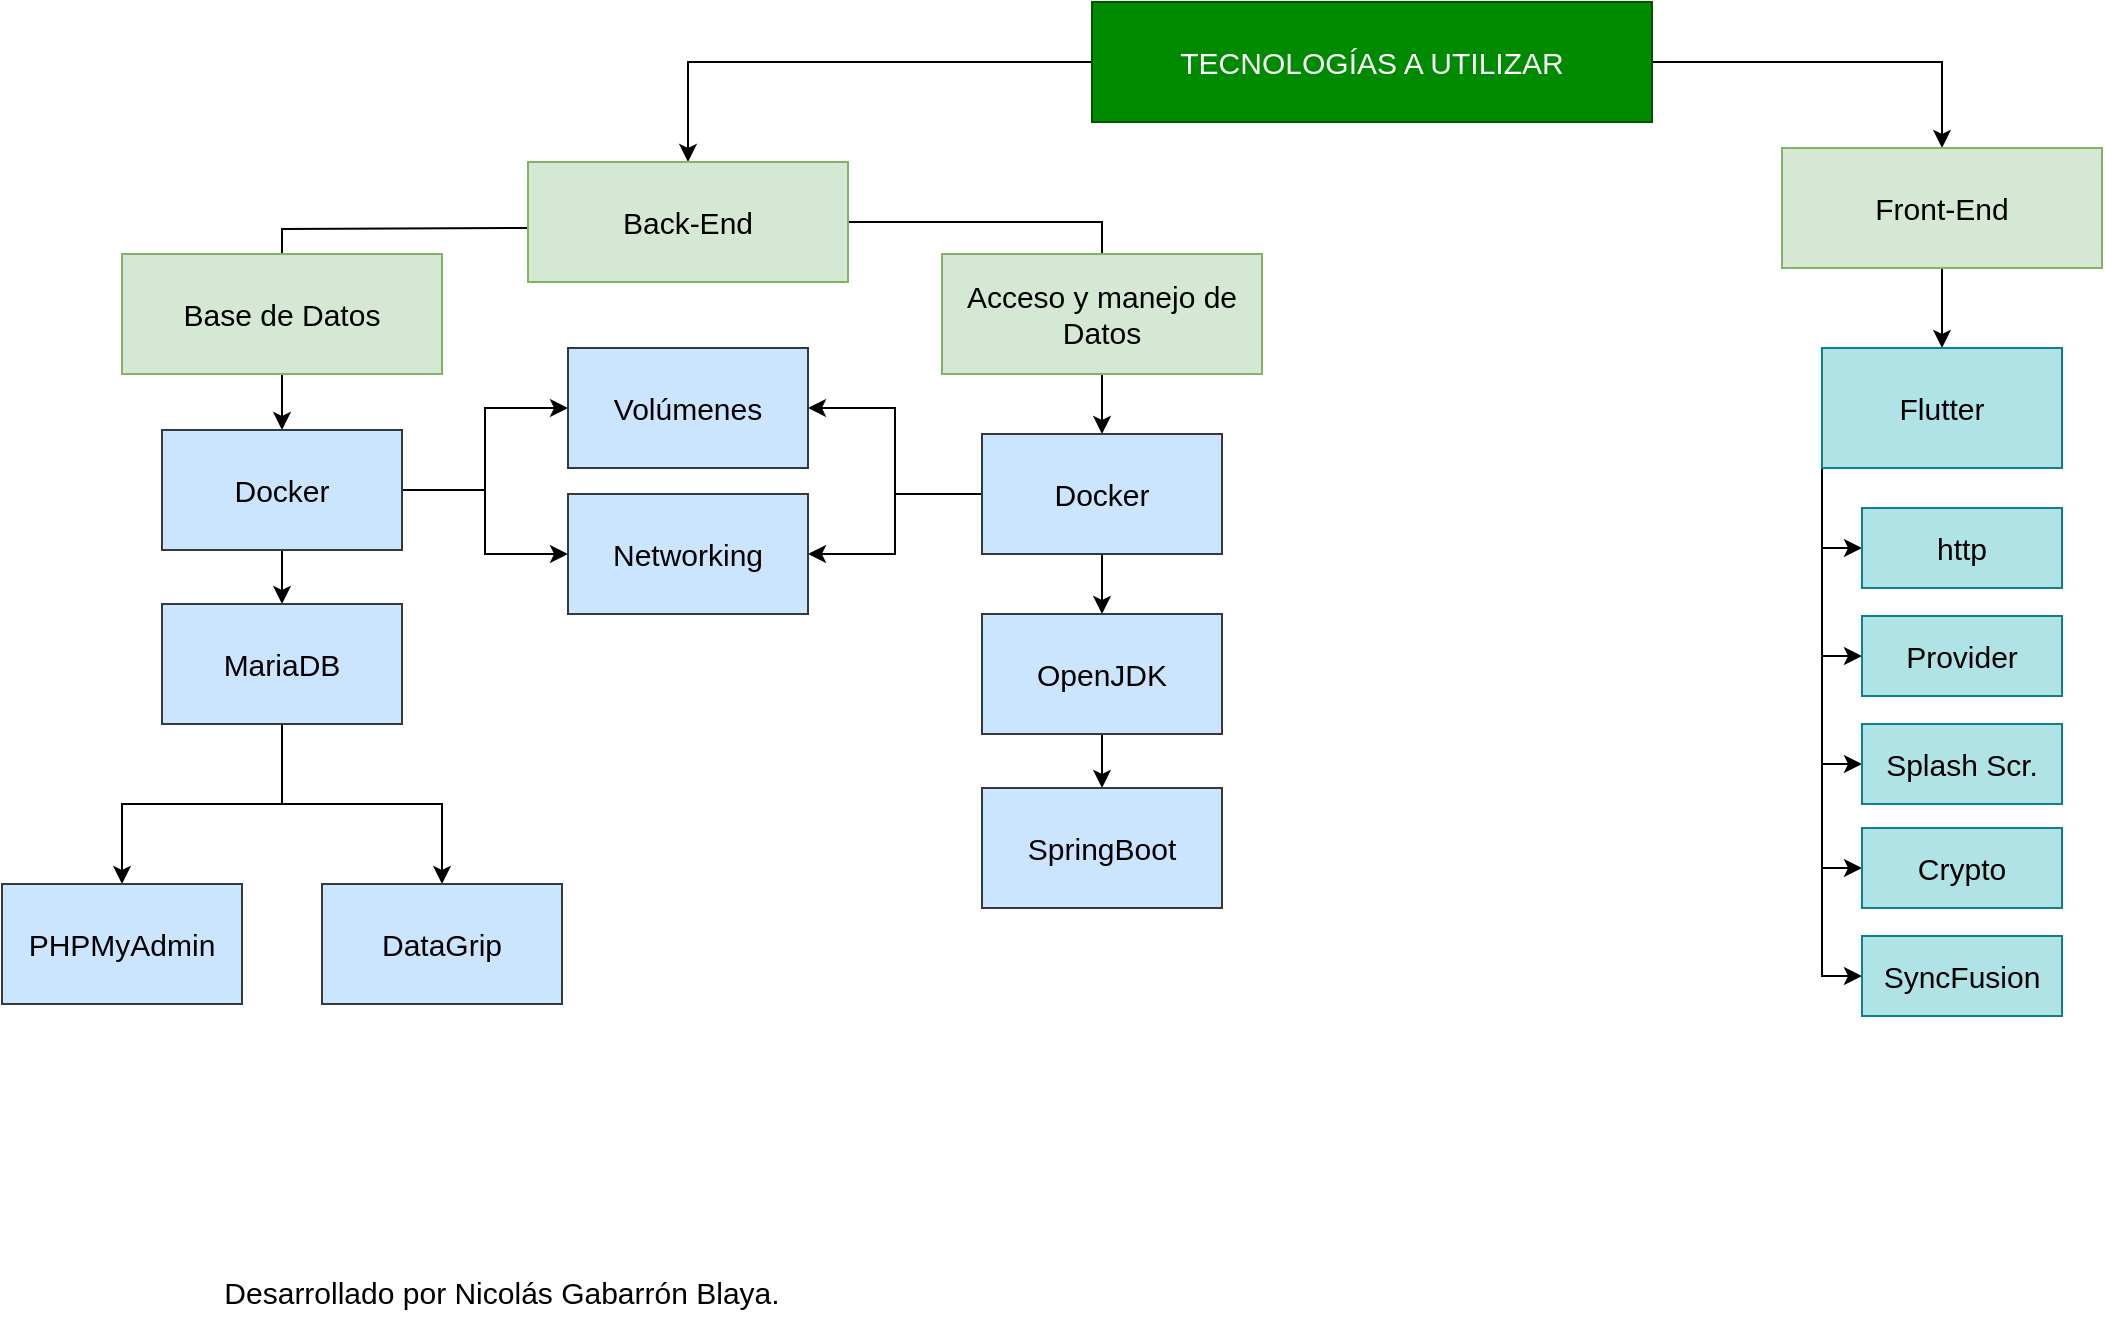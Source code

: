 <mxfile version="16.5.1" type="device"><diagram id="NNoNFBBT7Oe9PIwJORF4" name="Página-1"><mxGraphModel dx="2470" dy="905" grid="1" gridSize="10" guides="1" tooltips="1" connect="1" arrows="1" fold="1" page="1" pageScale="1" pageWidth="1169" pageHeight="827" math="0" shadow="0"><root><mxCell id="0"/><mxCell id="1" parent="0"/><mxCell id="P5pfaCW8GdJxBX0kkYBG-5" style="edgeStyle=orthogonalEdgeStyle;rounded=0;orthogonalLoop=1;jettySize=auto;html=1;entryX=0.5;entryY=0;entryDx=0;entryDy=0;fontSize=15;" parent="1" source="P5pfaCW8GdJxBX0kkYBG-1" target="P5pfaCW8GdJxBX0kkYBG-2" edge="1"><mxGeometry relative="1" as="geometry"/></mxCell><mxCell id="P5pfaCW8GdJxBX0kkYBG-6" style="edgeStyle=orthogonalEdgeStyle;rounded=0;orthogonalLoop=1;jettySize=auto;html=1;fontSize=15;" parent="1" source="P5pfaCW8GdJxBX0kkYBG-1" target="P5pfaCW8GdJxBX0kkYBG-3" edge="1"><mxGeometry relative="1" as="geometry"/></mxCell><mxCell id="P5pfaCW8GdJxBX0kkYBG-1" value="TECNOLOGÍAS A UTILIZAR" style="rounded=0;whiteSpace=wrap;html=1;fillColor=#008a00;strokeColor=#005700;fontSize=15;fontColor=#ffffff;" parent="1" vertex="1"><mxGeometry x="445" y="167" width="280" height="60" as="geometry"/></mxCell><mxCell id="VD9GNqxOLNKyWqM4I-6m-1" style="edgeStyle=orthogonalEdgeStyle;rounded=0;orthogonalLoop=1;jettySize=auto;html=1;" edge="1" parent="1" target="P5pfaCW8GdJxBX0kkYBG-32"><mxGeometry relative="1" as="geometry"><mxPoint x="163.0" y="280" as="sourcePoint"/></mxGeometry></mxCell><mxCell id="VD9GNqxOLNKyWqM4I-6m-9" style="edgeStyle=orthogonalEdgeStyle;rounded=0;orthogonalLoop=1;jettySize=auto;html=1;" edge="1" parent="1" source="P5pfaCW8GdJxBX0kkYBG-2" target="VD9GNqxOLNKyWqM4I-6m-3"><mxGeometry relative="1" as="geometry"/></mxCell><mxCell id="P5pfaCW8GdJxBX0kkYBG-2" value="Back-End" style="rounded=0;whiteSpace=wrap;html=1;fontSize=15;fillColor=#d5e8d4;strokeColor=#82b366;" parent="1" vertex="1"><mxGeometry x="163" y="247" width="160" height="60" as="geometry"/></mxCell><mxCell id="P5pfaCW8GdJxBX0kkYBG-30" style="edgeStyle=orthogonalEdgeStyle;rounded=0;orthogonalLoop=1;jettySize=auto;html=1;exitX=0.5;exitY=1;exitDx=0;exitDy=0;fontSize=15;" parent="1" source="P5pfaCW8GdJxBX0kkYBG-3" target="P5pfaCW8GdJxBX0kkYBG-14" edge="1"><mxGeometry relative="1" as="geometry"/></mxCell><mxCell id="P5pfaCW8GdJxBX0kkYBG-3" value="Front-End" style="rounded=0;whiteSpace=wrap;html=1;fontSize=15;fillColor=#d5e8d4;strokeColor=#82b366;" parent="1" vertex="1"><mxGeometry x="790" y="240" width="160" height="60" as="geometry"/></mxCell><mxCell id="P5pfaCW8GdJxBX0kkYBG-18" style="edgeStyle=orthogonalEdgeStyle;rounded=0;orthogonalLoop=1;jettySize=auto;html=1;exitX=0;exitY=1;exitDx=0;exitDy=0;entryX=0;entryY=0.5;entryDx=0;entryDy=0;fontSize=15;" parent="1" source="P5pfaCW8GdJxBX0kkYBG-14" target="P5pfaCW8GdJxBX0kkYBG-17" edge="1"><mxGeometry relative="1" as="geometry"/></mxCell><mxCell id="P5pfaCW8GdJxBX0kkYBG-19" style="edgeStyle=orthogonalEdgeStyle;rounded=0;orthogonalLoop=1;jettySize=auto;html=1;exitX=0;exitY=1;exitDx=0;exitDy=0;entryX=0;entryY=0.5;entryDx=0;entryDy=0;fontSize=15;" parent="1" source="P5pfaCW8GdJxBX0kkYBG-14" target="P5pfaCW8GdJxBX0kkYBG-15" edge="1"><mxGeometry relative="1" as="geometry"/></mxCell><mxCell id="VD9GNqxOLNKyWqM4I-6m-20" style="edgeStyle=orthogonalEdgeStyle;rounded=0;orthogonalLoop=1;jettySize=auto;html=1;exitX=0;exitY=1;exitDx=0;exitDy=0;entryX=0;entryY=0.5;entryDx=0;entryDy=0;" edge="1" parent="1" source="P5pfaCW8GdJxBX0kkYBG-14" target="VD9GNqxOLNKyWqM4I-6m-17"><mxGeometry relative="1" as="geometry"/></mxCell><mxCell id="VD9GNqxOLNKyWqM4I-6m-21" style="edgeStyle=orthogonalEdgeStyle;rounded=0;orthogonalLoop=1;jettySize=auto;html=1;exitX=0;exitY=1;exitDx=0;exitDy=0;entryX=0;entryY=0.5;entryDx=0;entryDy=0;" edge="1" parent="1" source="P5pfaCW8GdJxBX0kkYBG-14" target="VD9GNqxOLNKyWqM4I-6m-18"><mxGeometry relative="1" as="geometry"/></mxCell><mxCell id="VD9GNqxOLNKyWqM4I-6m-22" style="edgeStyle=orthogonalEdgeStyle;rounded=0;orthogonalLoop=1;jettySize=auto;html=1;exitX=0;exitY=1;exitDx=0;exitDy=0;entryX=0;entryY=0.5;entryDx=0;entryDy=0;" edge="1" parent="1" source="P5pfaCW8GdJxBX0kkYBG-14" target="VD9GNqxOLNKyWqM4I-6m-19"><mxGeometry relative="1" as="geometry"/></mxCell><mxCell id="P5pfaCW8GdJxBX0kkYBG-14" value="Flutter" style="rounded=0;whiteSpace=wrap;html=1;fontSize=15;fillColor=#b0e3e6;strokeColor=#0e8088;" parent="1" vertex="1"><mxGeometry x="810" y="340" width="120" height="60" as="geometry"/></mxCell><mxCell id="P5pfaCW8GdJxBX0kkYBG-15" value="Provider" style="rounded=0;whiteSpace=wrap;html=1;fontSize=15;fillColor=#b0e3e6;strokeColor=#0e8088;" parent="1" vertex="1"><mxGeometry x="830" y="474" width="100" height="40" as="geometry"/></mxCell><mxCell id="P5pfaCW8GdJxBX0kkYBG-17" value="http" style="rounded=0;whiteSpace=wrap;html=1;fontSize=15;fillColor=#b0e3e6;strokeColor=#0e8088;" parent="1" vertex="1"><mxGeometry x="830" y="420" width="100" height="40" as="geometry"/></mxCell><mxCell id="P5pfaCW8GdJxBX0kkYBG-27" style="edgeStyle=orthogonalEdgeStyle;rounded=0;orthogonalLoop=1;jettySize=auto;html=1;fontSize=15;startArrow=none;" parent="1" source="P5pfaCW8GdJxBX0kkYBG-32" target="P5pfaCW8GdJxBX0kkYBG-22" edge="1"><mxGeometry relative="1" as="geometry"/></mxCell><mxCell id="P5pfaCW8GdJxBX0kkYBG-21" value="Base de Datos" style="rounded=0;whiteSpace=wrap;html=1;fontSize=15;fillColor=#d5e8d4;strokeColor=#82b366;" parent="1" vertex="1"><mxGeometry x="-40" y="293" width="160" height="60" as="geometry"/></mxCell><mxCell id="P5pfaCW8GdJxBX0kkYBG-28" style="edgeStyle=orthogonalEdgeStyle;rounded=0;orthogonalLoop=1;jettySize=auto;html=1;entryX=0.5;entryY=0;entryDx=0;entryDy=0;fontSize=15;" parent="1" source="P5pfaCW8GdJxBX0kkYBG-22" target="P5pfaCW8GdJxBX0kkYBG-23" edge="1"><mxGeometry relative="1" as="geometry"/></mxCell><mxCell id="P5pfaCW8GdJxBX0kkYBG-29" style="edgeStyle=orthogonalEdgeStyle;rounded=0;orthogonalLoop=1;jettySize=auto;html=1;exitX=0.5;exitY=1;exitDx=0;exitDy=0;entryX=0.5;entryY=0;entryDx=0;entryDy=0;fontSize=15;" parent="1" source="P5pfaCW8GdJxBX0kkYBG-22" target="P5pfaCW8GdJxBX0kkYBG-24" edge="1"><mxGeometry relative="1" as="geometry"/></mxCell><mxCell id="P5pfaCW8GdJxBX0kkYBG-22" value="MariaDB" style="rounded=0;whiteSpace=wrap;html=1;fontSize=15;fillColor=#cce5ff;strokeColor=#36393d;" parent="1" vertex="1"><mxGeometry x="-20" y="468" width="120" height="60" as="geometry"/></mxCell><mxCell id="P5pfaCW8GdJxBX0kkYBG-23" value="PHPMyAdmin&lt;br&gt;" style="rounded=0;whiteSpace=wrap;html=1;fontSize=15;fillColor=#cce5ff;strokeColor=#36393d;" parent="1" vertex="1"><mxGeometry x="-100" y="608" width="120" height="60" as="geometry"/></mxCell><mxCell id="P5pfaCW8GdJxBX0kkYBG-24" value="DataGrip" style="rounded=0;whiteSpace=wrap;html=1;fontSize=15;fillColor=#cce5ff;strokeColor=#36393d;" parent="1" vertex="1"><mxGeometry x="60" y="608" width="120" height="60" as="geometry"/></mxCell><mxCell id="P5pfaCW8GdJxBX0kkYBG-31" value="Desarrollado por Nicolás Gabarrón Blaya." style="text;html=1;strokeColor=none;fillColor=none;align=center;verticalAlign=middle;whiteSpace=wrap;rounded=0;fontSize=15;" parent="1" vertex="1"><mxGeometry y="797" width="300" height="30" as="geometry"/></mxCell><mxCell id="VD9GNqxOLNKyWqM4I-6m-12" style="edgeStyle=orthogonalEdgeStyle;rounded=0;orthogonalLoop=1;jettySize=auto;html=1;entryX=0;entryY=0.5;entryDx=0;entryDy=0;" edge="1" parent="1" source="P5pfaCW8GdJxBX0kkYBG-32" target="VD9GNqxOLNKyWqM4I-6m-10"><mxGeometry relative="1" as="geometry"/></mxCell><mxCell id="VD9GNqxOLNKyWqM4I-6m-13" style="edgeStyle=orthogonalEdgeStyle;rounded=0;orthogonalLoop=1;jettySize=auto;html=1;entryX=0;entryY=0.5;entryDx=0;entryDy=0;" edge="1" parent="1" source="P5pfaCW8GdJxBX0kkYBG-32" target="VD9GNqxOLNKyWqM4I-6m-11"><mxGeometry relative="1" as="geometry"/></mxCell><mxCell id="P5pfaCW8GdJxBX0kkYBG-32" value="Docker" style="rounded=0;whiteSpace=wrap;html=1;fontSize=15;fillColor=#cce5ff;strokeColor=#36393d;" parent="1" vertex="1"><mxGeometry x="-20" y="381" width="120" height="60" as="geometry"/></mxCell><mxCell id="VD9GNqxOLNKyWqM4I-6m-2" value="Acceso y manejo de Datos" style="rounded=0;whiteSpace=wrap;html=1;fontSize=15;fillColor=#d5e8d4;strokeColor=#82b366;" vertex="1" parent="1"><mxGeometry x="370" y="293" width="160" height="60" as="geometry"/></mxCell><mxCell id="VD9GNqxOLNKyWqM4I-6m-6" style="edgeStyle=orthogonalEdgeStyle;rounded=0;orthogonalLoop=1;jettySize=auto;html=1;" edge="1" parent="1" source="VD9GNqxOLNKyWqM4I-6m-3" target="VD9GNqxOLNKyWqM4I-6m-4"><mxGeometry relative="1" as="geometry"/></mxCell><mxCell id="VD9GNqxOLNKyWqM4I-6m-14" style="edgeStyle=orthogonalEdgeStyle;rounded=0;orthogonalLoop=1;jettySize=auto;html=1;entryX=1;entryY=0.5;entryDx=0;entryDy=0;" edge="1" parent="1" source="VD9GNqxOLNKyWqM4I-6m-3" target="VD9GNqxOLNKyWqM4I-6m-10"><mxGeometry relative="1" as="geometry"/></mxCell><mxCell id="VD9GNqxOLNKyWqM4I-6m-15" style="edgeStyle=orthogonalEdgeStyle;rounded=0;orthogonalLoop=1;jettySize=auto;html=1;" edge="1" parent="1" source="VD9GNqxOLNKyWqM4I-6m-3" target="VD9GNqxOLNKyWqM4I-6m-11"><mxGeometry relative="1" as="geometry"/></mxCell><mxCell id="VD9GNqxOLNKyWqM4I-6m-3" value="Docker" style="rounded=0;whiteSpace=wrap;html=1;fontSize=15;fillColor=#cce5ff;strokeColor=#36393d;" vertex="1" parent="1"><mxGeometry x="390" y="383" width="120" height="60" as="geometry"/></mxCell><mxCell id="VD9GNqxOLNKyWqM4I-6m-7" style="edgeStyle=orthogonalEdgeStyle;rounded=0;orthogonalLoop=1;jettySize=auto;html=1;" edge="1" parent="1" source="VD9GNqxOLNKyWqM4I-6m-4" target="VD9GNqxOLNKyWqM4I-6m-5"><mxGeometry relative="1" as="geometry"/></mxCell><mxCell id="VD9GNqxOLNKyWqM4I-6m-4" value="OpenJDK" style="rounded=0;whiteSpace=wrap;html=1;fontSize=15;fillColor=#cce5ff;strokeColor=#36393d;" vertex="1" parent="1"><mxGeometry x="390" y="473" width="120" height="60" as="geometry"/></mxCell><mxCell id="VD9GNqxOLNKyWqM4I-6m-5" value="SpringBoot" style="rounded=0;whiteSpace=wrap;html=1;fontSize=15;fillColor=#cce5ff;strokeColor=#36393d;" vertex="1" parent="1"><mxGeometry x="390" y="560" width="120" height="60" as="geometry"/></mxCell><mxCell id="VD9GNqxOLNKyWqM4I-6m-10" value="Volúmenes" style="rounded=0;whiteSpace=wrap;html=1;fontSize=15;fillColor=#cce5ff;strokeColor=#36393d;" vertex="1" parent="1"><mxGeometry x="183" y="340" width="120" height="60" as="geometry"/></mxCell><mxCell id="VD9GNqxOLNKyWqM4I-6m-11" value="Networking" style="rounded=0;whiteSpace=wrap;html=1;fontSize=15;fillColor=#cce5ff;strokeColor=#36393d;" vertex="1" parent="1"><mxGeometry x="183" y="413" width="120" height="60" as="geometry"/></mxCell><mxCell id="VD9GNqxOLNKyWqM4I-6m-17" value="Splash Scr." style="rounded=0;whiteSpace=wrap;html=1;fontSize=15;fillColor=#b0e3e6;strokeColor=#0e8088;" vertex="1" parent="1"><mxGeometry x="830" y="528" width="100" height="40" as="geometry"/></mxCell><mxCell id="VD9GNqxOLNKyWqM4I-6m-18" value="Crypto" style="rounded=0;whiteSpace=wrap;html=1;fontSize=15;fillColor=#b0e3e6;strokeColor=#0e8088;" vertex="1" parent="1"><mxGeometry x="830" y="580" width="100" height="40" as="geometry"/></mxCell><mxCell id="VD9GNqxOLNKyWqM4I-6m-19" value="SyncFusion" style="rounded=0;whiteSpace=wrap;html=1;fontSize=15;fillColor=#b0e3e6;strokeColor=#0e8088;" vertex="1" parent="1"><mxGeometry x="830" y="634" width="100" height="40" as="geometry"/></mxCell></root></mxGraphModel></diagram></mxfile>